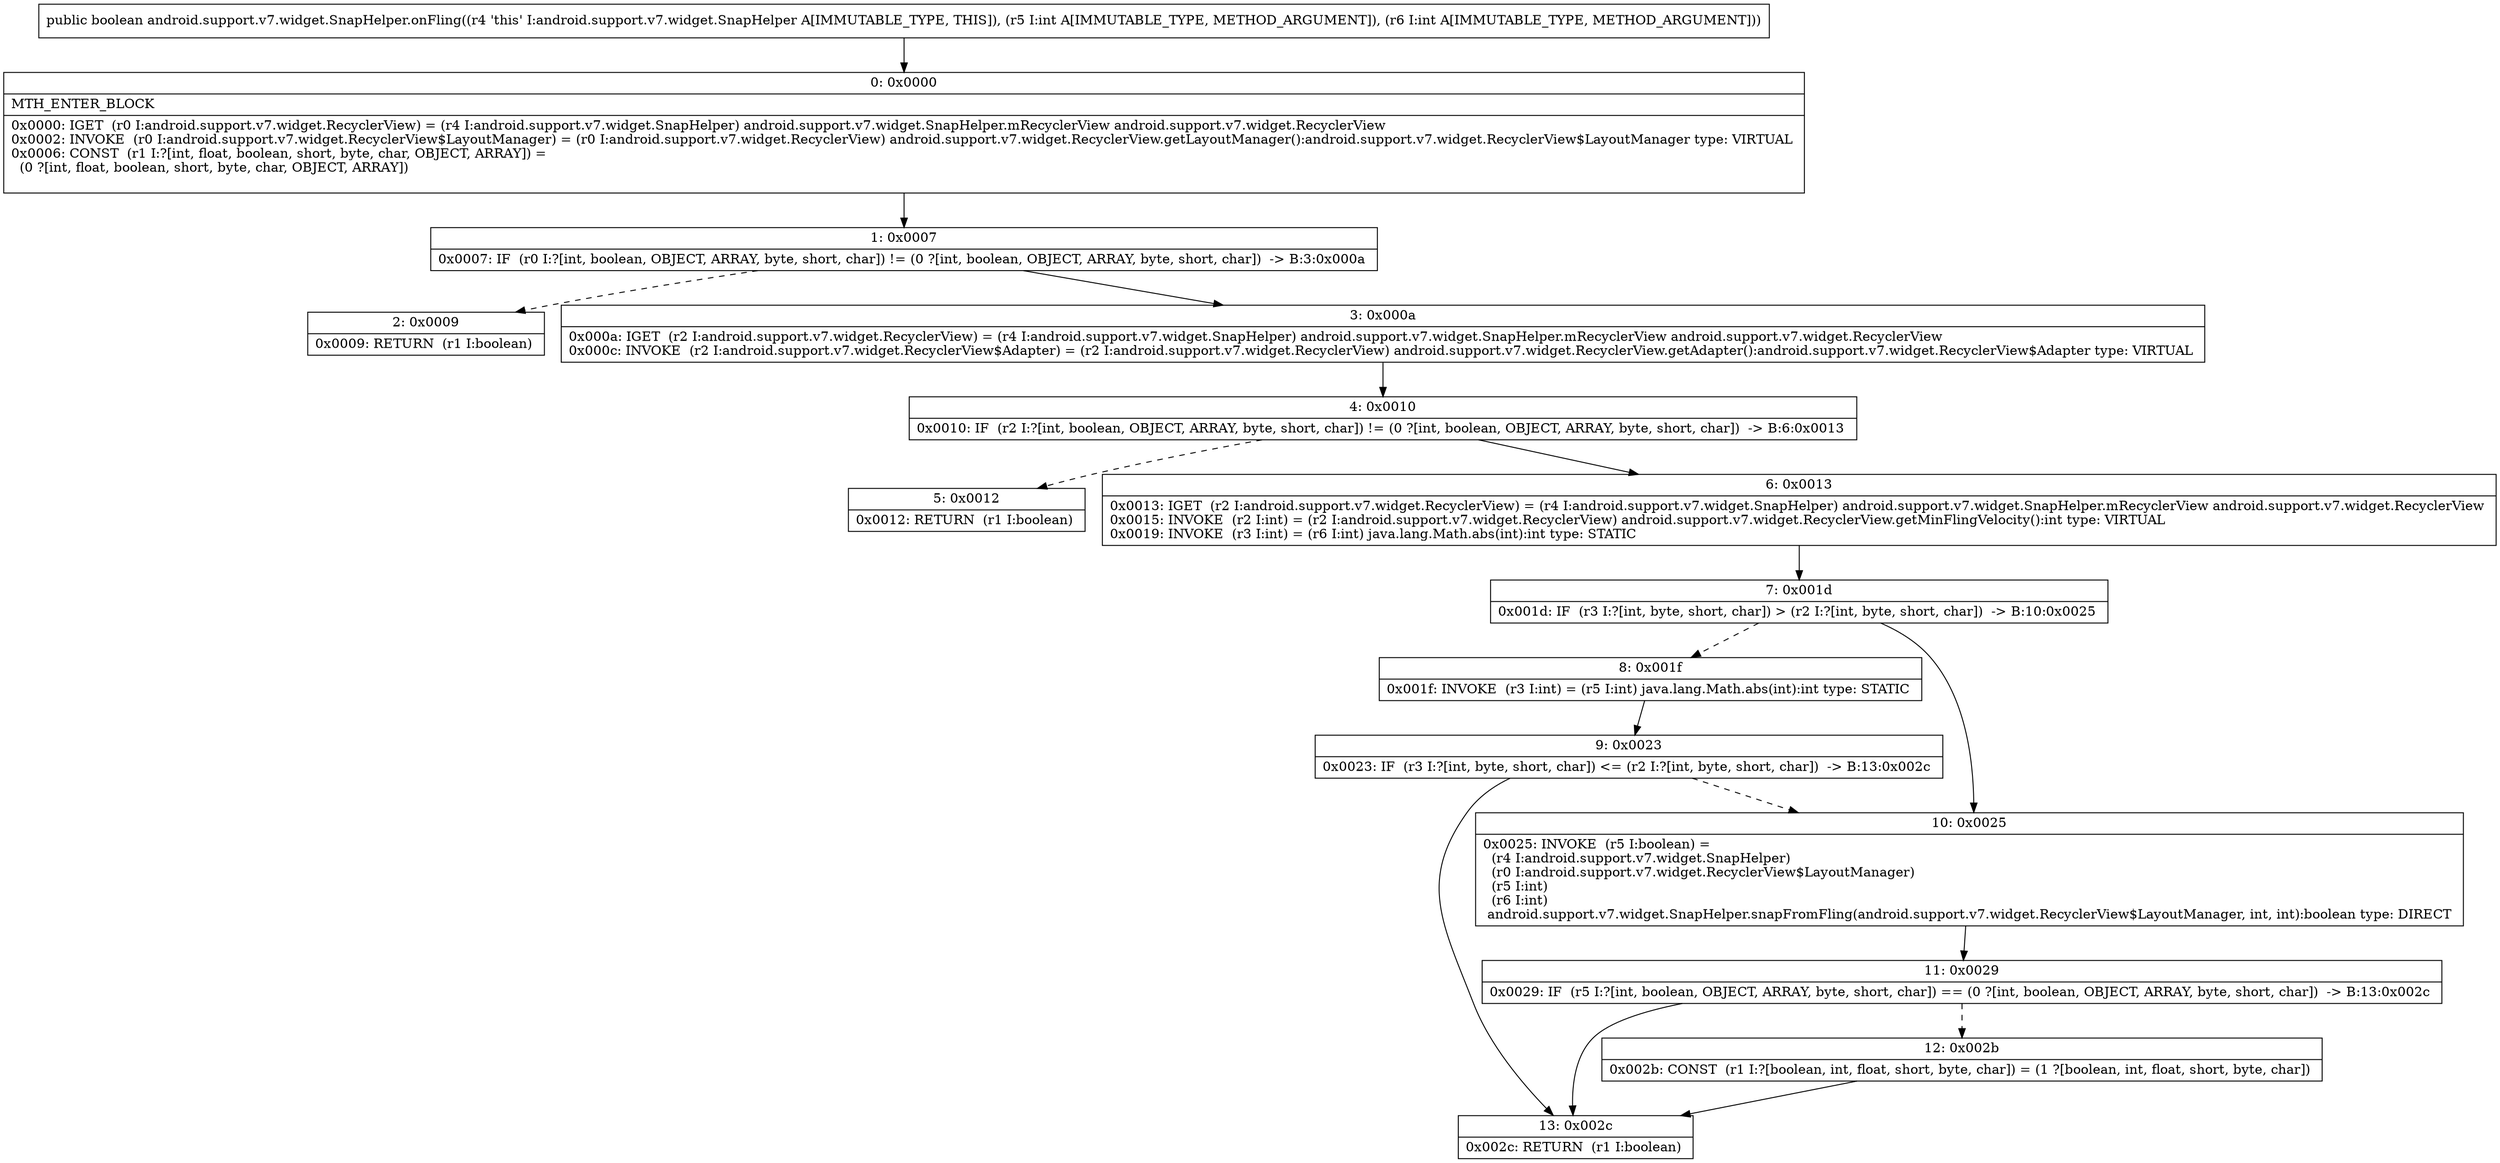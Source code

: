 digraph "CFG forandroid.support.v7.widget.SnapHelper.onFling(II)Z" {
Node_0 [shape=record,label="{0\:\ 0x0000|MTH_ENTER_BLOCK\l|0x0000: IGET  (r0 I:android.support.v7.widget.RecyclerView) = (r4 I:android.support.v7.widget.SnapHelper) android.support.v7.widget.SnapHelper.mRecyclerView android.support.v7.widget.RecyclerView \l0x0002: INVOKE  (r0 I:android.support.v7.widget.RecyclerView$LayoutManager) = (r0 I:android.support.v7.widget.RecyclerView) android.support.v7.widget.RecyclerView.getLayoutManager():android.support.v7.widget.RecyclerView$LayoutManager type: VIRTUAL \l0x0006: CONST  (r1 I:?[int, float, boolean, short, byte, char, OBJECT, ARRAY]) = \l  (0 ?[int, float, boolean, short, byte, char, OBJECT, ARRAY])\l \l}"];
Node_1 [shape=record,label="{1\:\ 0x0007|0x0007: IF  (r0 I:?[int, boolean, OBJECT, ARRAY, byte, short, char]) != (0 ?[int, boolean, OBJECT, ARRAY, byte, short, char])  \-\> B:3:0x000a \l}"];
Node_2 [shape=record,label="{2\:\ 0x0009|0x0009: RETURN  (r1 I:boolean) \l}"];
Node_3 [shape=record,label="{3\:\ 0x000a|0x000a: IGET  (r2 I:android.support.v7.widget.RecyclerView) = (r4 I:android.support.v7.widget.SnapHelper) android.support.v7.widget.SnapHelper.mRecyclerView android.support.v7.widget.RecyclerView \l0x000c: INVOKE  (r2 I:android.support.v7.widget.RecyclerView$Adapter) = (r2 I:android.support.v7.widget.RecyclerView) android.support.v7.widget.RecyclerView.getAdapter():android.support.v7.widget.RecyclerView$Adapter type: VIRTUAL \l}"];
Node_4 [shape=record,label="{4\:\ 0x0010|0x0010: IF  (r2 I:?[int, boolean, OBJECT, ARRAY, byte, short, char]) != (0 ?[int, boolean, OBJECT, ARRAY, byte, short, char])  \-\> B:6:0x0013 \l}"];
Node_5 [shape=record,label="{5\:\ 0x0012|0x0012: RETURN  (r1 I:boolean) \l}"];
Node_6 [shape=record,label="{6\:\ 0x0013|0x0013: IGET  (r2 I:android.support.v7.widget.RecyclerView) = (r4 I:android.support.v7.widget.SnapHelper) android.support.v7.widget.SnapHelper.mRecyclerView android.support.v7.widget.RecyclerView \l0x0015: INVOKE  (r2 I:int) = (r2 I:android.support.v7.widget.RecyclerView) android.support.v7.widget.RecyclerView.getMinFlingVelocity():int type: VIRTUAL \l0x0019: INVOKE  (r3 I:int) = (r6 I:int) java.lang.Math.abs(int):int type: STATIC \l}"];
Node_7 [shape=record,label="{7\:\ 0x001d|0x001d: IF  (r3 I:?[int, byte, short, char]) \> (r2 I:?[int, byte, short, char])  \-\> B:10:0x0025 \l}"];
Node_8 [shape=record,label="{8\:\ 0x001f|0x001f: INVOKE  (r3 I:int) = (r5 I:int) java.lang.Math.abs(int):int type: STATIC \l}"];
Node_9 [shape=record,label="{9\:\ 0x0023|0x0023: IF  (r3 I:?[int, byte, short, char]) \<= (r2 I:?[int, byte, short, char])  \-\> B:13:0x002c \l}"];
Node_10 [shape=record,label="{10\:\ 0x0025|0x0025: INVOKE  (r5 I:boolean) = \l  (r4 I:android.support.v7.widget.SnapHelper)\l  (r0 I:android.support.v7.widget.RecyclerView$LayoutManager)\l  (r5 I:int)\l  (r6 I:int)\l android.support.v7.widget.SnapHelper.snapFromFling(android.support.v7.widget.RecyclerView$LayoutManager, int, int):boolean type: DIRECT \l}"];
Node_11 [shape=record,label="{11\:\ 0x0029|0x0029: IF  (r5 I:?[int, boolean, OBJECT, ARRAY, byte, short, char]) == (0 ?[int, boolean, OBJECT, ARRAY, byte, short, char])  \-\> B:13:0x002c \l}"];
Node_12 [shape=record,label="{12\:\ 0x002b|0x002b: CONST  (r1 I:?[boolean, int, float, short, byte, char]) = (1 ?[boolean, int, float, short, byte, char]) \l}"];
Node_13 [shape=record,label="{13\:\ 0x002c|0x002c: RETURN  (r1 I:boolean) \l}"];
MethodNode[shape=record,label="{public boolean android.support.v7.widget.SnapHelper.onFling((r4 'this' I:android.support.v7.widget.SnapHelper A[IMMUTABLE_TYPE, THIS]), (r5 I:int A[IMMUTABLE_TYPE, METHOD_ARGUMENT]), (r6 I:int A[IMMUTABLE_TYPE, METHOD_ARGUMENT])) }"];
MethodNode -> Node_0;
Node_0 -> Node_1;
Node_1 -> Node_2[style=dashed];
Node_1 -> Node_3;
Node_3 -> Node_4;
Node_4 -> Node_5[style=dashed];
Node_4 -> Node_6;
Node_6 -> Node_7;
Node_7 -> Node_8[style=dashed];
Node_7 -> Node_10;
Node_8 -> Node_9;
Node_9 -> Node_10[style=dashed];
Node_9 -> Node_13;
Node_10 -> Node_11;
Node_11 -> Node_12[style=dashed];
Node_11 -> Node_13;
Node_12 -> Node_13;
}

